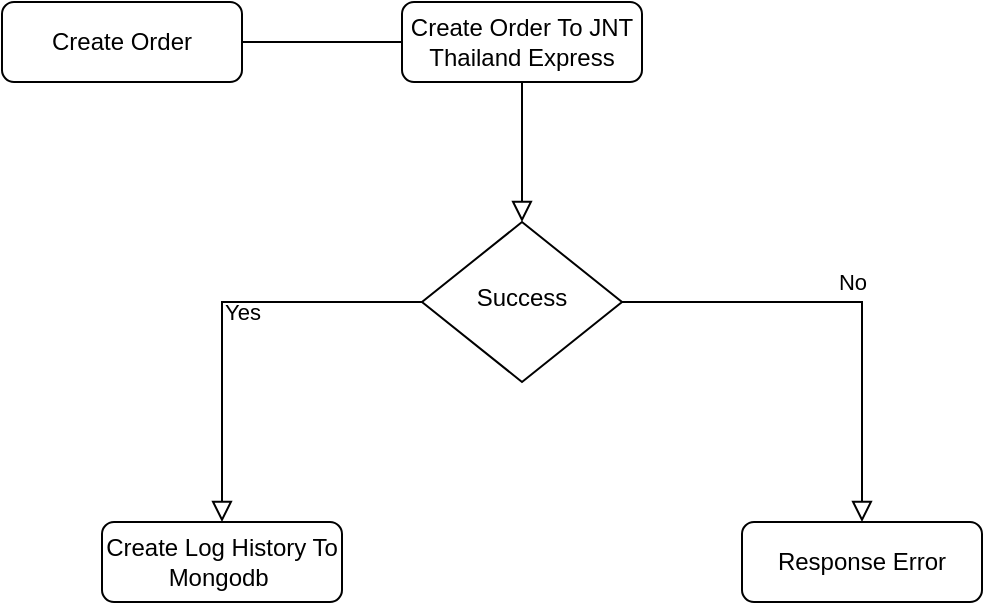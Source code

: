 <mxfile version="26.2.14" pages="3">
  <diagram id="C5RBs43oDa-KdzZeNtuy" name="Create Order">
    <mxGraphModel dx="927" dy="531" grid="1" gridSize="10" guides="1" tooltips="1" connect="1" arrows="1" fold="1" page="1" pageScale="1" pageWidth="827" pageHeight="1169" math="0" shadow="0">
      <root>
        <mxCell id="WIyWlLk6GJQsqaUBKTNV-0" />
        <mxCell id="WIyWlLk6GJQsqaUBKTNV-1" parent="WIyWlLk6GJQsqaUBKTNV-0" />
        <mxCell id="WIyWlLk6GJQsqaUBKTNV-2" value="" style="rounded=0;html=1;jettySize=auto;orthogonalLoop=1;fontSize=11;endArrow=block;endFill=0;endSize=8;strokeWidth=1;shadow=0;labelBackgroundColor=none;edgeStyle=orthogonalEdgeStyle;" parent="WIyWlLk6GJQsqaUBKTNV-1" source="WIyWlLk6GJQsqaUBKTNV-3" target="WIyWlLk6GJQsqaUBKTNV-6" edge="1">
          <mxGeometry relative="1" as="geometry" />
        </mxCell>
        <mxCell id="WIyWlLk6GJQsqaUBKTNV-3" value="Create Order" style="rounded=1;whiteSpace=wrap;html=1;fontSize=12;glass=0;strokeWidth=1;shadow=0;" parent="WIyWlLk6GJQsqaUBKTNV-1" vertex="1">
          <mxGeometry x="130" y="80" width="120" height="40" as="geometry" />
        </mxCell>
        <mxCell id="WIyWlLk6GJQsqaUBKTNV-6" value="Success" style="rhombus;whiteSpace=wrap;html=1;shadow=0;fontFamily=Helvetica;fontSize=12;align=center;strokeWidth=1;spacing=6;spacingTop=-4;" parent="WIyWlLk6GJQsqaUBKTNV-1" vertex="1">
          <mxGeometry x="340" y="190" width="100" height="80" as="geometry" />
        </mxCell>
        <mxCell id="WIyWlLk6GJQsqaUBKTNV-7" value="Create Order To JNT Thailand Express" style="rounded=1;whiteSpace=wrap;html=1;fontSize=12;glass=0;strokeWidth=1;shadow=0;" parent="WIyWlLk6GJQsqaUBKTNV-1" vertex="1">
          <mxGeometry x="330" y="80" width="120" height="40" as="geometry" />
        </mxCell>
        <mxCell id="WIyWlLk6GJQsqaUBKTNV-9" value="Yes" style="edgeStyle=orthogonalEdgeStyle;rounded=0;html=1;jettySize=auto;orthogonalLoop=1;fontSize=11;endArrow=block;endFill=0;endSize=8;strokeWidth=1;shadow=0;labelBackgroundColor=none;" parent="WIyWlLk6GJQsqaUBKTNV-1" source="WIyWlLk6GJQsqaUBKTNV-6" target="WIyWlLk6GJQsqaUBKTNV-12" edge="1">
          <mxGeometry y="10" relative="1" as="geometry">
            <mxPoint as="offset" />
            <mxPoint x="270" y="330" as="sourcePoint" />
          </mxGeometry>
        </mxCell>
        <mxCell id="WIyWlLk6GJQsqaUBKTNV-12" value="Create Log History To Mongodb&amp;nbsp;" style="rounded=1;whiteSpace=wrap;html=1;fontSize=12;glass=0;strokeWidth=1;shadow=0;" parent="WIyWlLk6GJQsqaUBKTNV-1" vertex="1">
          <mxGeometry x="180" y="340" width="120" height="40" as="geometry" />
        </mxCell>
        <mxCell id="P1O0h57App7_NY3LbErD-1" value="Response Error" style="rounded=1;whiteSpace=wrap;html=1;fontSize=12;glass=0;strokeWidth=1;shadow=0;" vertex="1" parent="WIyWlLk6GJQsqaUBKTNV-1">
          <mxGeometry x="500" y="340" width="120" height="40" as="geometry" />
        </mxCell>
        <mxCell id="P1O0h57App7_NY3LbErD-2" value="No" style="edgeStyle=orthogonalEdgeStyle;rounded=0;html=1;jettySize=auto;orthogonalLoop=1;fontSize=11;endArrow=block;endFill=0;endSize=8;strokeWidth=1;shadow=0;labelBackgroundColor=none;exitX=1;exitY=0.5;exitDx=0;exitDy=0;entryX=0.5;entryY=0;entryDx=0;entryDy=0;" edge="1" parent="WIyWlLk6GJQsqaUBKTNV-1" source="WIyWlLk6GJQsqaUBKTNV-6" target="P1O0h57App7_NY3LbErD-1">
          <mxGeometry y="10" relative="1" as="geometry">
            <mxPoint as="offset" />
            <mxPoint x="350" y="240" as="sourcePoint" />
            <mxPoint x="250" y="350" as="targetPoint" />
          </mxGeometry>
        </mxCell>
      </root>
    </mxGraphModel>
  </diagram>
  <diagram id="hU5zeNnsubJng6NFc9aF" name="Waybill">
    <mxGraphModel dx="1126" dy="644" grid="1" gridSize="10" guides="1" tooltips="1" connect="1" arrows="1" fold="1" page="1" pageScale="1" pageWidth="850" pageHeight="1100" math="0" shadow="0">
      <root>
        <mxCell id="0" />
        <mxCell id="1" parent="0" />
        <mxCell id="dOgJKw9cWzrFzfqJHzhg-3" value="is Defined ?" style="rhombus;whiteSpace=wrap;html=1;shadow=0;fontFamily=Helvetica;fontSize=12;align=center;strokeWidth=1;spacing=6;spacingTop=-4;" vertex="1" parent="1">
          <mxGeometry x="340" y="190" width="100" height="80" as="geometry" />
        </mxCell>
        <mxCell id="dOgJKw9cWzrFzfqJHzhg-9" style="edgeStyle=orthogonalEdgeStyle;rounded=0;orthogonalLoop=1;jettySize=auto;html=1;exitX=0.5;exitY=1;exitDx=0;exitDy=0;entryX=0.5;entryY=0;entryDx=0;entryDy=0;" edge="1" parent="1" source="dOgJKw9cWzrFzfqJHzhg-4" target="dOgJKw9cWzrFzfqJHzhg-3">
          <mxGeometry relative="1" as="geometry" />
        </mxCell>
        <mxCell id="dOgJKw9cWzrFzfqJHzhg-4" value="Get Tracking for validate order was created&amp;nbsp;" style="rounded=1;whiteSpace=wrap;html=1;fontSize=12;glass=0;strokeWidth=1;shadow=0;" vertex="1" parent="1">
          <mxGeometry x="330" y="70" width="120" height="50" as="geometry" />
        </mxCell>
        <mxCell id="dOgJKw9cWzrFzfqJHzhg-5" value="Yes" style="edgeStyle=orthogonalEdgeStyle;rounded=0;html=1;jettySize=auto;orthogonalLoop=1;fontSize=11;endArrow=block;endFill=0;endSize=8;strokeWidth=1;shadow=0;labelBackgroundColor=none;" edge="1" parent="1" source="dOgJKw9cWzrFzfqJHzhg-3" target="dOgJKw9cWzrFzfqJHzhg-6">
          <mxGeometry y="10" relative="1" as="geometry">
            <mxPoint as="offset" />
            <mxPoint x="270" y="330" as="sourcePoint" />
          </mxGeometry>
        </mxCell>
        <mxCell id="dOgJKw9cWzrFzfqJHzhg-11" style="edgeStyle=orthogonalEdgeStyle;rounded=0;orthogonalLoop=1;jettySize=auto;html=1;entryX=0.5;entryY=0;entryDx=0;entryDy=0;" edge="1" parent="1" source="dOgJKw9cWzrFzfqJHzhg-6" target="dOgJKw9cWzrFzfqJHzhg-10">
          <mxGeometry relative="1" as="geometry" />
        </mxCell>
        <mxCell id="dOgJKw9cWzrFzfqJHzhg-6" value="Get data thailand order by billcode from mongdb" style="rounded=1;whiteSpace=wrap;html=1;fontSize=12;glass=0;strokeWidth=1;shadow=0;" vertex="1" parent="1">
          <mxGeometry x="180" y="340" width="120" height="50" as="geometry" />
        </mxCell>
        <mxCell id="dOgJKw9cWzrFzfqJHzhg-7" value="Response Error" style="rounded=1;whiteSpace=wrap;html=1;fontSize=12;glass=0;strokeWidth=1;shadow=0;" vertex="1" parent="1">
          <mxGeometry x="500" y="340" width="120" height="40" as="geometry" />
        </mxCell>
        <mxCell id="dOgJKw9cWzrFzfqJHzhg-8" value="No" style="edgeStyle=orthogonalEdgeStyle;rounded=0;html=1;jettySize=auto;orthogonalLoop=1;fontSize=11;endArrow=block;endFill=0;endSize=8;strokeWidth=1;shadow=0;labelBackgroundColor=none;exitX=1;exitY=0.5;exitDx=0;exitDy=0;entryX=0.5;entryY=0;entryDx=0;entryDy=0;" edge="1" parent="1" source="dOgJKw9cWzrFzfqJHzhg-3" target="dOgJKw9cWzrFzfqJHzhg-7">
          <mxGeometry y="10" relative="1" as="geometry">
            <mxPoint as="offset" />
            <mxPoint x="350" y="240" as="sourcePoint" />
            <mxPoint x="250" y="350" as="targetPoint" />
          </mxGeometry>
        </mxCell>
        <mxCell id="dOgJKw9cWzrFzfqJHzhg-13" style="edgeStyle=orthogonalEdgeStyle;rounded=0;orthogonalLoop=1;jettySize=auto;html=1;entryX=0.5;entryY=0;entryDx=0;entryDy=0;" edge="1" parent="1" source="dOgJKw9cWzrFzfqJHzhg-10" target="dOgJKw9cWzrFzfqJHzhg-12">
          <mxGeometry relative="1" as="geometry" />
        </mxCell>
        <mxCell id="dOgJKw9cWzrFzfqJHzhg-10" value="Setup data for print waybill" style="rounded=1;whiteSpace=wrap;html=1;fontSize=12;glass=0;strokeWidth=1;shadow=0;" vertex="1" parent="1">
          <mxGeometry x="180" y="470" width="120" height="40" as="geometry" />
        </mxCell>
        <mxCell id="dOgJKw9cWzrFzfqJHzhg-12" value="Print Waybill" style="rounded=1;whiteSpace=wrap;html=1;fontSize=12;glass=0;strokeWidth=1;shadow=0;" vertex="1" parent="1">
          <mxGeometry x="180" y="590" width="120" height="40" as="geometry" />
        </mxCell>
      </root>
    </mxGraphModel>
  </diagram>
  <diagram id="WAZJC5uUvilZXnOOw0Tm" name="Registration">
    <mxGraphModel dx="786" dy="1551" grid="1" gridSize="10" guides="1" tooltips="1" connect="1" arrows="1" fold="1" page="1" pageScale="1" pageWidth="850" pageHeight="1100" math="0" shadow="0">
      <root>
        <mxCell id="0" />
        <mxCell id="1" parent="0" />
        <mxCell id="AIPJ0myDdVDNu3BXjuET-1" value="is success ?" style="rhombus;whiteSpace=wrap;html=1;shadow=0;fontFamily=Helvetica;fontSize=12;align=center;strokeWidth=1;spacing=6;spacingTop=-4;" vertex="1" parent="1">
          <mxGeometry x="340" y="190" width="100" height="80" as="geometry" />
        </mxCell>
        <mxCell id="AIPJ0myDdVDNu3BXjuET-2" style="edgeStyle=orthogonalEdgeStyle;rounded=0;orthogonalLoop=1;jettySize=auto;html=1;exitX=0.5;exitY=1;exitDx=0;exitDy=0;entryX=0.5;entryY=0;entryDx=0;entryDy=0;" edge="1" parent="1" source="AIPJ0myDdVDNu3BXjuET-3" target="VpjA_mbwlShb7P17Bxdb-1">
          <mxGeometry relative="1" as="geometry" />
        </mxCell>
        <mxCell id="AIPJ0myDdVDNu3BXjuET-3" value="Input data to mongo db and sql for environtment thailand" style="rounded=1;whiteSpace=wrap;html=1;fontSize=12;glass=0;strokeWidth=1;shadow=0;" vertex="1" parent="1">
          <mxGeometry x="330" y="-379" width="120" height="50" as="geometry" />
        </mxCell>
        <mxCell id="AIPJ0myDdVDNu3BXjuET-4" value="Yes" style="edgeStyle=orthogonalEdgeStyle;rounded=0;html=1;jettySize=auto;orthogonalLoop=1;fontSize=11;endArrow=block;endFill=0;endSize=8;strokeWidth=1;shadow=0;labelBackgroundColor=none;" edge="1" parent="1" source="AIPJ0myDdVDNu3BXjuET-1" target="AIPJ0myDdVDNu3BXjuET-6">
          <mxGeometry y="10" relative="1" as="geometry">
            <mxPoint as="offset" />
            <mxPoint x="270" y="330" as="sourcePoint" />
          </mxGeometry>
        </mxCell>
        <mxCell id="AIPJ0myDdVDNu3BXjuET-5" style="edgeStyle=orthogonalEdgeStyle;rounded=0;orthogonalLoop=1;jettySize=auto;html=1;entryX=0.5;entryY=0;entryDx=0;entryDy=0;" edge="1" parent="1" source="AIPJ0myDdVDNu3BXjuET-6" target="AIPJ0myDdVDNu3BXjuET-10">
          <mxGeometry relative="1" as="geometry" />
        </mxCell>
        <mxCell id="AIPJ0myDdVDNu3BXjuET-6" value="change redis flag register status value to success" style="rounded=1;whiteSpace=wrap;html=1;fontSize=12;glass=0;strokeWidth=1;shadow=0;" vertex="1" parent="1">
          <mxGeometry x="180" y="340" width="120" height="50" as="geometry" />
        </mxCell>
        <mxCell id="VpjA_mbwlShb7P17Bxdb-11" style="edgeStyle=orthogonalEdgeStyle;rounded=0;orthogonalLoop=1;jettySize=auto;html=1;entryX=0.5;entryY=1;entryDx=0;entryDy=0;" edge="1" parent="1" source="AIPJ0myDdVDNu3BXjuET-7" target="VpjA_mbwlShb7P17Bxdb-16">
          <mxGeometry relative="1" as="geometry">
            <Array as="points" />
          </mxGeometry>
        </mxCell>
        <mxCell id="VpjA_mbwlShb7P17Bxdb-17" value="no" style="edgeLabel;html=1;align=center;verticalAlign=middle;resizable=0;points=[];" vertex="1" connectable="0" parent="VpjA_mbwlShb7P17Bxdb-11">
          <mxGeometry x="0.638" y="3" relative="1" as="geometry">
            <mxPoint as="offset" />
          </mxGeometry>
        </mxCell>
        <mxCell id="AIPJ0myDdVDNu3BXjuET-7" value="retry and send proccess customer queue again until 3 time maximal retry" style="rounded=1;whiteSpace=wrap;html=1;fontSize=12;glass=0;strokeWidth=1;shadow=0;" vertex="1" parent="1">
          <mxGeometry x="560" y="200" width="150" height="60" as="geometry" />
        </mxCell>
        <mxCell id="AIPJ0myDdVDNu3BXjuET-8" value="No" style="edgeStyle=orthogonalEdgeStyle;rounded=0;html=1;jettySize=auto;orthogonalLoop=1;fontSize=11;endArrow=block;endFill=0;endSize=8;strokeWidth=1;shadow=0;labelBackgroundColor=none;exitX=1;exitY=0.5;exitDx=0;exitDy=0;entryX=0;entryY=0.5;entryDx=0;entryDy=0;" edge="1" parent="1" source="AIPJ0myDdVDNu3BXjuET-1" target="AIPJ0myDdVDNu3BXjuET-7">
          <mxGeometry y="10" relative="1" as="geometry">
            <mxPoint as="offset" />
            <mxPoint x="350" y="240" as="sourcePoint" />
            <mxPoint x="250" y="350" as="targetPoint" />
          </mxGeometry>
        </mxCell>
        <mxCell id="AIPJ0myDdVDNu3BXjuET-10" value="set active user and send verify email" style="rounded=1;whiteSpace=wrap;html=1;fontSize=12;glass=0;strokeWidth=1;shadow=0;" vertex="1" parent="1">
          <mxGeometry x="180" y="470" width="120" height="40" as="geometry" />
        </mxCell>
        <mxCell id="VpjA_mbwlShb7P17Bxdb-2" value="" style="edgeStyle=orthogonalEdgeStyle;rounded=0;orthogonalLoop=1;jettySize=auto;html=1;" edge="1" parent="1" source="bDbzAcwvwF8Z3GZ6viVk-1" target="AIPJ0myDdVDNu3BXjuET-3">
          <mxGeometry relative="1" as="geometry" />
        </mxCell>
        <mxCell id="bDbzAcwvwF8Z3GZ6viVk-1" value="Registration User" style="rounded=1;whiteSpace=wrap;html=1;fontSize=12;glass=0;strokeWidth=1;shadow=0;" vertex="1" parent="1">
          <mxGeometry x="330" y="-500" width="120" height="50" as="geometry" />
        </mxCell>
        <mxCell id="VpjA_mbwlShb7P17Bxdb-4" value="" style="edgeStyle=orthogonalEdgeStyle;rounded=0;orthogonalLoop=1;jettySize=auto;html=1;" edge="1" parent="1" source="VpjA_mbwlShb7P17Bxdb-1" target="VpjA_mbwlShb7P17Bxdb-3">
          <mxGeometry relative="1" as="geometry" />
        </mxCell>
        <mxCell id="VpjA_mbwlShb7P17Bxdb-1" value="Create redis flag register status" style="rounded=1;whiteSpace=wrap;html=1;fontSize=12;glass=0;strokeWidth=1;shadow=0;" vertex="1" parent="1">
          <mxGeometry x="330" y="-269" width="120" height="50" as="geometry" />
        </mxCell>
        <mxCell id="VpjA_mbwlShb7P17Bxdb-5" value="" style="edgeStyle=orthogonalEdgeStyle;rounded=0;orthogonalLoop=1;jettySize=auto;html=1;entryX=0.5;entryY=0;entryDx=0;entryDy=0;" edge="1" parent="1" source="VpjA_mbwlShb7P17Bxdb-3" target="VpjA_mbwlShb7P17Bxdb-6">
          <mxGeometry relative="1" as="geometry" />
        </mxCell>
        <mxCell id="VpjA_mbwlShb7P17Bxdb-3" value="Send rebbitMq procces customer for fake service" style="rounded=1;whiteSpace=wrap;html=1;fontSize=12;glass=0;strokeWidth=1;shadow=0;" vertex="1" parent="1">
          <mxGeometry x="330" y="-159" width="120" height="50" as="geometry" />
        </mxCell>
        <mxCell id="VpjA_mbwlShb7P17Bxdb-8" value="" style="edgeStyle=orthogonalEdgeStyle;rounded=0;orthogonalLoop=1;jettySize=auto;html=1;entryX=0.5;entryY=0;entryDx=0;entryDy=0;" edge="1" parent="1" source="VpjA_mbwlShb7P17Bxdb-6" target="AIPJ0myDdVDNu3BXjuET-1">
          <mxGeometry relative="1" as="geometry">
            <mxPoint x="390" y="110" as="targetPoint" />
          </mxGeometry>
        </mxCell>
        <mxCell id="VpjA_mbwlShb7P17Bxdb-6" value="(fake service)&lt;div&gt;consume procces customer queue&lt;/div&gt;&lt;div&gt;and insert to sql db&lt;/div&gt;" style="rounded=1;whiteSpace=wrap;html=1;fontSize=12;glass=0;strokeWidth=1;shadow=0;" vertex="1" parent="1">
          <mxGeometry x="330" y="-20" width="120" height="70" as="geometry" />
        </mxCell>
        <mxCell id="VpjA_mbwlShb7P17Bxdb-14" value="store to mongodb for DLQ and stop retrying" style="rounded=1;whiteSpace=wrap;html=1;fontSize=12;glass=0;strokeWidth=1;shadow=0;" vertex="1" parent="1">
          <mxGeometry x="560" y="390" width="150" height="60" as="geometry" />
        </mxCell>
        <mxCell id="VpjA_mbwlShb7P17Bxdb-18" style="edgeStyle=orthogonalEdgeStyle;rounded=0;orthogonalLoop=1;jettySize=auto;html=1;" edge="1" parent="1" source="VpjA_mbwlShb7P17Bxdb-16" target="VpjA_mbwlShb7P17Bxdb-6">
          <mxGeometry relative="1" as="geometry" />
        </mxCell>
        <mxCell id="VpjA_mbwlShb7P17Bxdb-20" value="no" style="edgeLabel;html=1;align=center;verticalAlign=middle;resizable=0;points=[];" vertex="1" connectable="0" parent="VpjA_mbwlShb7P17Bxdb-18">
          <mxGeometry x="-0.022" y="2" relative="1" as="geometry">
            <mxPoint as="offset" />
          </mxGeometry>
        </mxCell>
        <mxCell id="VpjA_mbwlShb7P17Bxdb-19" style="edgeStyle=orthogonalEdgeStyle;rounded=0;orthogonalLoop=1;jettySize=auto;html=1;entryX=1;entryY=0.5;entryDx=0;entryDy=0;" edge="1" parent="1" source="VpjA_mbwlShb7P17Bxdb-16" target="VpjA_mbwlShb7P17Bxdb-14">
          <mxGeometry relative="1" as="geometry">
            <Array as="points">
              <mxPoint x="760" y="15" />
              <mxPoint x="760" y="420" />
            </Array>
          </mxGeometry>
        </mxCell>
        <mxCell id="VpjA_mbwlShb7P17Bxdb-23" value="Yes" style="edgeLabel;html=1;align=center;verticalAlign=middle;resizable=0;points=[];" vertex="1" connectable="0" parent="VpjA_mbwlShb7P17Bxdb-19">
          <mxGeometry x="-0.261" y="-1" relative="1" as="geometry">
            <mxPoint as="offset" />
          </mxGeometry>
        </mxCell>
        <mxCell id="VpjA_mbwlShb7P17Bxdb-16" value="is Max retry ?" style="rhombus;whiteSpace=wrap;html=1;shadow=0;fontFamily=Helvetica;fontSize=12;align=center;strokeWidth=1;spacing=6;spacingTop=-4;" vertex="1" parent="1">
          <mxGeometry x="585" y="-25" width="100" height="80" as="geometry" />
        </mxCell>
      </root>
    </mxGraphModel>
  </diagram>
</mxfile>
